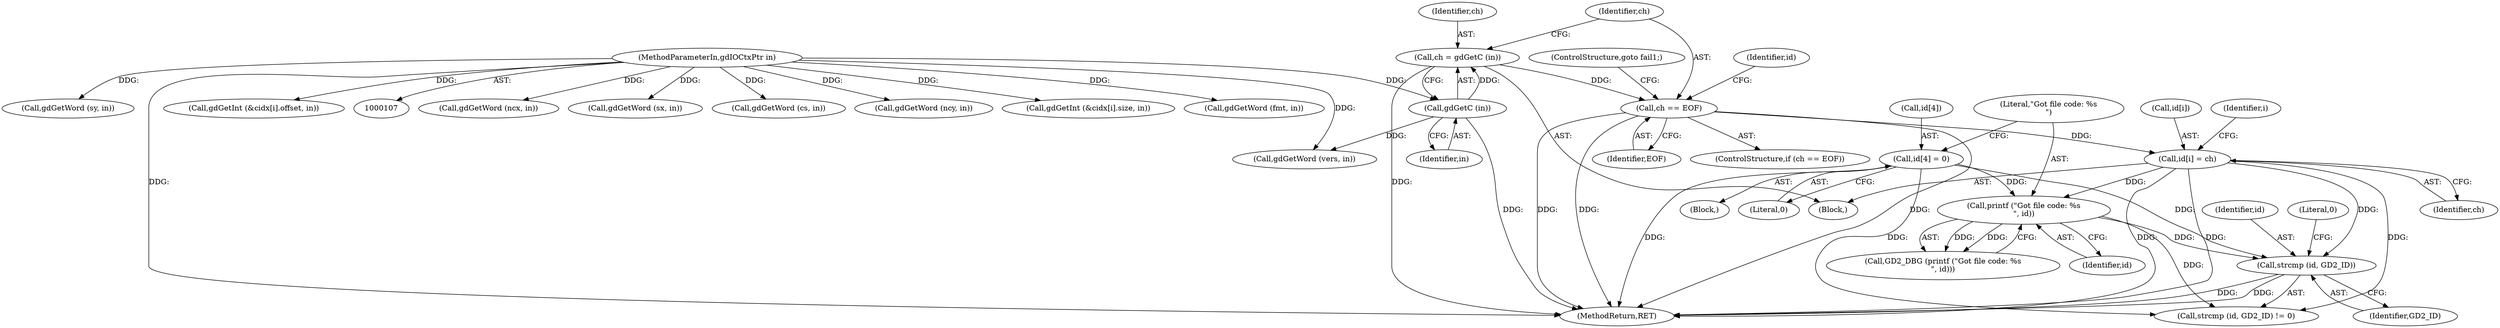 digraph "0_libgd_69d2fd2c597ffc0c217de1238b9bf4d4bceba8e6@API" {
"1000163" [label="(Call,strcmp (id, GD2_ID))"];
"1000158" [label="(Call,printf (\"Got file code: %s\n\", id))"];
"1000147" [label="(Call,id[i] = ch)"];
"1000142" [label="(Call,ch == EOF)"];
"1000137" [label="(Call,ch = gdGetC (in))"];
"1000139" [label="(Call,gdGetC (in))"];
"1000108" [label="(MethodParameterIn,gdIOCtxPtr in)"];
"1000152" [label="(Call,id[4] = 0)"];
"1000160" [label="(Identifier,id)"];
"1000138" [label="(Identifier,ch)"];
"1000301" [label="(Call,gdGetWord (ncx, in))"];
"1000204" [label="(Call,gdGetWord (sx, in))"];
"1000153" [label="(Call,id[4])"];
"1000157" [label="(Call,GD2_DBG (printf (\"Got file code: %s\n\", id)))"];
"1000151" [label="(Identifier,ch)"];
"1000148" [label="(Call,id[i])"];
"1000147" [label="(Call,id[i] = ch)"];
"1000158" [label="(Call,printf (\"Got file code: %s\n\", id))"];
"1000231" [label="(Call,gdGetWord (cs, in))"];
"1000146" [label="(ControlStructure,goto fail1;)"];
"1000164" [label="(Identifier,id)"];
"1000140" [label="(Identifier,in)"];
"1000162" [label="(Call,strcmp (id, GD2_ID) != 0)"];
"1000314" [label="(Call,gdGetWord (ncy, in))"];
"1000137" [label="(Call,ch = gdGetC (in))"];
"1000423" [label="(Call,gdGetInt (&cidx[i].size, in))"];
"1000135" [label="(Identifier,i)"];
"1000156" [label="(Literal,0)"];
"1000261" [label="(Call,gdGetWord (fmt, in))"];
"1000214" [label="(Call,gdGetWord (sy, in))"];
"1000466" [label="(MethodReturn,RET)"];
"1000174" [label="(Call,gdGetWord (vers, in))"];
"1000136" [label="(Block,)"];
"1000144" [label="(Identifier,EOF)"];
"1000149" [label="(Identifier,id)"];
"1000410" [label="(Call,gdGetInt (&cidx[i].offset, in))"];
"1000142" [label="(Call,ch == EOF)"];
"1000159" [label="(Literal,\"Got file code: %s\n\")"];
"1000139" [label="(Call,gdGetC (in))"];
"1000117" [label="(Block,)"];
"1000163" [label="(Call,strcmp (id, GD2_ID))"];
"1000108" [label="(MethodParameterIn,gdIOCtxPtr in)"];
"1000166" [label="(Literal,0)"];
"1000152" [label="(Call,id[4] = 0)"];
"1000141" [label="(ControlStructure,if (ch == EOF))"];
"1000165" [label="(Identifier,GD2_ID)"];
"1000143" [label="(Identifier,ch)"];
"1000163" -> "1000162"  [label="AST: "];
"1000163" -> "1000165"  [label="CFG: "];
"1000164" -> "1000163"  [label="AST: "];
"1000165" -> "1000163"  [label="AST: "];
"1000166" -> "1000163"  [label="CFG: "];
"1000163" -> "1000466"  [label="DDG: "];
"1000163" -> "1000466"  [label="DDG: "];
"1000158" -> "1000163"  [label="DDG: "];
"1000147" -> "1000163"  [label="DDG: "];
"1000152" -> "1000163"  [label="DDG: "];
"1000158" -> "1000157"  [label="AST: "];
"1000158" -> "1000160"  [label="CFG: "];
"1000159" -> "1000158"  [label="AST: "];
"1000160" -> "1000158"  [label="AST: "];
"1000157" -> "1000158"  [label="CFG: "];
"1000158" -> "1000157"  [label="DDG: "];
"1000158" -> "1000157"  [label="DDG: "];
"1000147" -> "1000158"  [label="DDG: "];
"1000152" -> "1000158"  [label="DDG: "];
"1000158" -> "1000162"  [label="DDG: "];
"1000147" -> "1000136"  [label="AST: "];
"1000147" -> "1000151"  [label="CFG: "];
"1000148" -> "1000147"  [label="AST: "];
"1000151" -> "1000147"  [label="AST: "];
"1000135" -> "1000147"  [label="CFG: "];
"1000147" -> "1000466"  [label="DDG: "];
"1000147" -> "1000466"  [label="DDG: "];
"1000142" -> "1000147"  [label="DDG: "];
"1000147" -> "1000162"  [label="DDG: "];
"1000142" -> "1000141"  [label="AST: "];
"1000142" -> "1000144"  [label="CFG: "];
"1000143" -> "1000142"  [label="AST: "];
"1000144" -> "1000142"  [label="AST: "];
"1000146" -> "1000142"  [label="CFG: "];
"1000149" -> "1000142"  [label="CFG: "];
"1000142" -> "1000466"  [label="DDG: "];
"1000142" -> "1000466"  [label="DDG: "];
"1000142" -> "1000466"  [label="DDG: "];
"1000137" -> "1000142"  [label="DDG: "];
"1000137" -> "1000136"  [label="AST: "];
"1000137" -> "1000139"  [label="CFG: "];
"1000138" -> "1000137"  [label="AST: "];
"1000139" -> "1000137"  [label="AST: "];
"1000143" -> "1000137"  [label="CFG: "];
"1000137" -> "1000466"  [label="DDG: "];
"1000139" -> "1000137"  [label="DDG: "];
"1000139" -> "1000140"  [label="CFG: "];
"1000140" -> "1000139"  [label="AST: "];
"1000139" -> "1000466"  [label="DDG: "];
"1000108" -> "1000139"  [label="DDG: "];
"1000139" -> "1000174"  [label="DDG: "];
"1000108" -> "1000107"  [label="AST: "];
"1000108" -> "1000466"  [label="DDG: "];
"1000108" -> "1000174"  [label="DDG: "];
"1000108" -> "1000204"  [label="DDG: "];
"1000108" -> "1000214"  [label="DDG: "];
"1000108" -> "1000231"  [label="DDG: "];
"1000108" -> "1000261"  [label="DDG: "];
"1000108" -> "1000301"  [label="DDG: "];
"1000108" -> "1000314"  [label="DDG: "];
"1000108" -> "1000410"  [label="DDG: "];
"1000108" -> "1000423"  [label="DDG: "];
"1000152" -> "1000117"  [label="AST: "];
"1000152" -> "1000156"  [label="CFG: "];
"1000153" -> "1000152"  [label="AST: "];
"1000156" -> "1000152"  [label="AST: "];
"1000159" -> "1000152"  [label="CFG: "];
"1000152" -> "1000466"  [label="DDG: "];
"1000152" -> "1000162"  [label="DDG: "];
}
